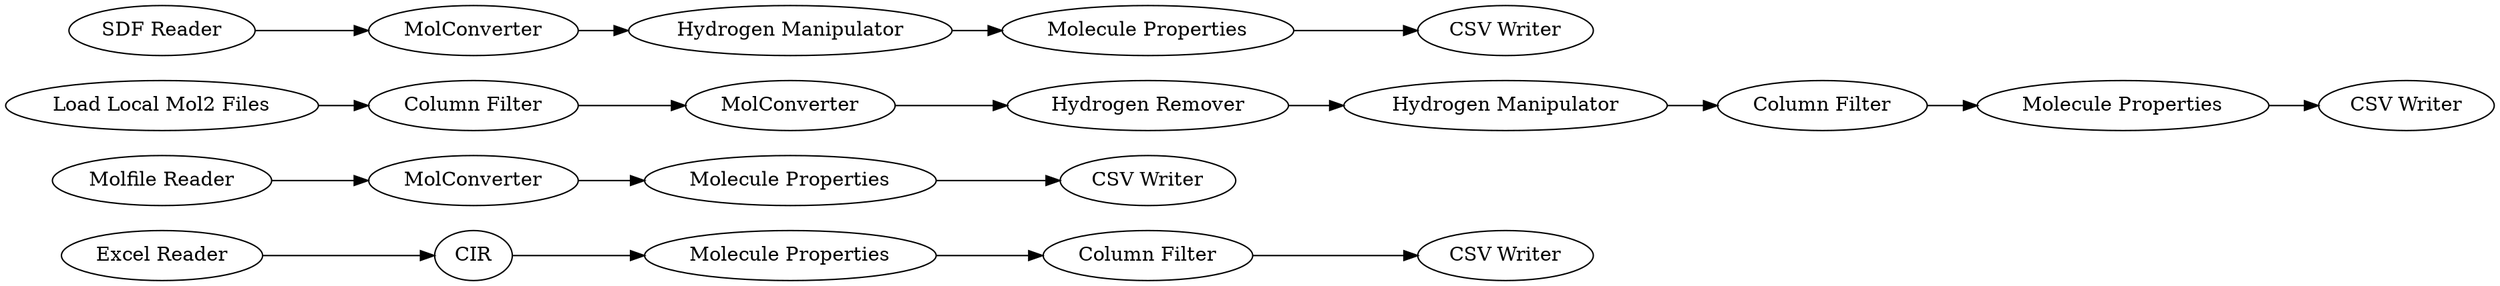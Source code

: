 digraph {
	201 -> 202
	198 -> 199
	190 -> 195
	154 -> 164
	120 -> 197
	148 -> 176
	203 -> 190
	176 -> 179
	164 -> 148
	193 -> 196
	199 -> 200
	179 -> 177
	181 -> 203
	182 -> 204
	177 -> 120
	205 -> 193
	204 -> 205
	200 -> 201
	203 [label=MolConverter]
	182 [label="SDF Reader"]
	200 [label="Molecule Properties"]
	201 [label="Column Filter"]
	190 [label="Molecule Properties"]
	196 [label="CSV Writer"]
	154 [label="Load Local Mol2 Files"]
	177 [label="Column Filter"]
	204 [label=MolConverter]
	197 [label="CSV Writer"]
	164 [label="Column Filter"]
	148 [label=MolConverter]
	176 [label="Hydrogen Remover"]
	202 [label="CSV Writer"]
	198 [label="Excel Reader"]
	195 [label="CSV Writer"]
	199 [label=CIR]
	179 [label="Hydrogen Manipulator"]
	120 [label="Molecule Properties"]
	205 [label="Hydrogen Manipulator"]
	193 [label="Molecule Properties"]
	181 [label="Molfile Reader"]
	rankdir=LR
}
